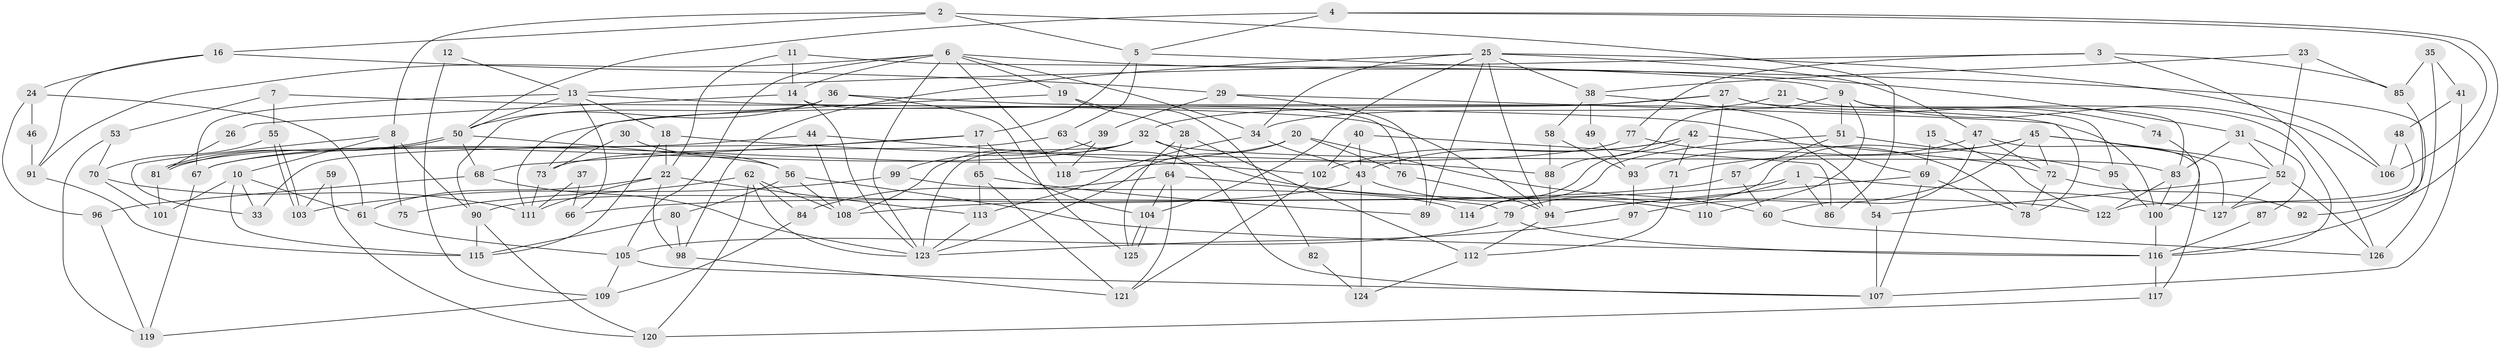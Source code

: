 // coarse degree distribution, {5: 0.23529411764705882, 3: 0.11764705882352941, 10: 0.0392156862745098, 9: 0.0392156862745098, 7: 0.09803921568627451, 6: 0.1568627450980392, 4: 0.1568627450980392, 8: 0.0784313725490196, 16: 0.0196078431372549, 12: 0.0196078431372549, 15: 0.0196078431372549, 2: 0.0196078431372549}
// Generated by graph-tools (version 1.1) at 2025/37/03/04/25 23:37:13]
// undirected, 127 vertices, 254 edges
graph export_dot {
  node [color=gray90,style=filled];
  1;
  2;
  3;
  4;
  5;
  6;
  7;
  8;
  9;
  10;
  11;
  12;
  13;
  14;
  15;
  16;
  17;
  18;
  19;
  20;
  21;
  22;
  23;
  24;
  25;
  26;
  27;
  28;
  29;
  30;
  31;
  32;
  33;
  34;
  35;
  36;
  37;
  38;
  39;
  40;
  41;
  42;
  43;
  44;
  45;
  46;
  47;
  48;
  49;
  50;
  51;
  52;
  53;
  54;
  55;
  56;
  57;
  58;
  59;
  60;
  61;
  62;
  63;
  64;
  65;
  66;
  67;
  68;
  69;
  70;
  71;
  72;
  73;
  74;
  75;
  76;
  77;
  78;
  79;
  80;
  81;
  82;
  83;
  84;
  85;
  86;
  87;
  88;
  89;
  90;
  91;
  92;
  93;
  94;
  95;
  96;
  97;
  98;
  99;
  100;
  101;
  102;
  103;
  104;
  105;
  106;
  107;
  108;
  109;
  110;
  111;
  112;
  113;
  114;
  115;
  116;
  117;
  118;
  119;
  120;
  121;
  122;
  123;
  124;
  125;
  126;
  127;
  1 -- 108;
  1 -- 94;
  1 -- 86;
  1 -- 127;
  2 -- 16;
  2 -- 5;
  2 -- 8;
  2 -- 86;
  3 -- 85;
  3 -- 13;
  3 -- 77;
  3 -- 126;
  4 -- 106;
  4 -- 50;
  4 -- 5;
  4 -- 92;
  5 -- 17;
  5 -- 9;
  5 -- 63;
  6 -- 34;
  6 -- 123;
  6 -- 14;
  6 -- 19;
  6 -- 31;
  6 -- 91;
  6 -- 105;
  6 -- 118;
  7 -- 53;
  7 -- 55;
  7 -- 94;
  8 -- 10;
  8 -- 33;
  8 -- 75;
  8 -- 90;
  9 -- 110;
  9 -- 51;
  9 -- 83;
  9 -- 88;
  9 -- 106;
  10 -- 115;
  10 -- 33;
  10 -- 61;
  10 -- 101;
  11 -- 14;
  11 -- 116;
  11 -- 22;
  12 -- 13;
  12 -- 109;
  13 -- 18;
  13 -- 54;
  13 -- 50;
  13 -- 66;
  13 -- 67;
  14 -- 123;
  14 -- 26;
  14 -- 76;
  15 -- 122;
  15 -- 69;
  16 -- 29;
  16 -- 91;
  16 -- 24;
  17 -- 104;
  17 -- 68;
  17 -- 33;
  17 -- 65;
  18 -- 115;
  18 -- 22;
  18 -- 88;
  19 -- 28;
  19 -- 73;
  19 -- 82;
  20 -- 76;
  20 -- 67;
  20 -- 60;
  20 -- 123;
  21 -- 116;
  21 -- 34;
  22 -- 61;
  22 -- 98;
  22 -- 111;
  22 -- 113;
  23 -- 38;
  23 -- 52;
  23 -- 85;
  24 -- 61;
  24 -- 46;
  24 -- 96;
  25 -- 94;
  25 -- 104;
  25 -- 34;
  25 -- 38;
  25 -- 47;
  25 -- 89;
  25 -- 98;
  25 -- 106;
  26 -- 81;
  27 -- 111;
  27 -- 32;
  27 -- 74;
  27 -- 95;
  27 -- 110;
  28 -- 64;
  28 -- 125;
  28 -- 112;
  29 -- 89;
  29 -- 78;
  29 -- 39;
  30 -- 73;
  30 -- 56;
  31 -- 83;
  31 -- 52;
  31 -- 87;
  32 -- 123;
  32 -- 108;
  32 -- 81;
  32 -- 83;
  32 -- 122;
  34 -- 113;
  34 -- 43;
  35 -- 126;
  35 -- 85;
  35 -- 41;
  36 -- 90;
  36 -- 50;
  36 -- 100;
  36 -- 125;
  37 -- 66;
  37 -- 111;
  38 -- 58;
  38 -- 49;
  38 -- 69;
  39 -- 118;
  39 -- 99;
  40 -- 43;
  40 -- 86;
  40 -- 102;
  41 -- 48;
  41 -- 107;
  42 -- 72;
  42 -- 71;
  42 -- 43;
  42 -- 102;
  42 -- 114;
  43 -- 90;
  43 -- 110;
  43 -- 124;
  44 -- 108;
  44 -- 102;
  44 -- 67;
  45 -- 79;
  45 -- 52;
  45 -- 71;
  45 -- 72;
  45 -- 97;
  45 -- 127;
  46 -- 91;
  47 -- 60;
  47 -- 72;
  47 -- 93;
  47 -- 117;
  48 -- 122;
  48 -- 106;
  49 -- 93;
  50 -- 81;
  50 -- 81;
  50 -- 56;
  50 -- 68;
  51 -- 95;
  51 -- 57;
  51 -- 114;
  52 -- 127;
  52 -- 54;
  52 -- 126;
  53 -- 119;
  53 -- 70;
  54 -- 107;
  55 -- 103;
  55 -- 103;
  55 -- 70;
  56 -- 116;
  56 -- 80;
  56 -- 108;
  57 -- 60;
  57 -- 66;
  58 -- 93;
  58 -- 88;
  59 -- 120;
  59 -- 103;
  60 -- 126;
  61 -- 105;
  62 -- 84;
  62 -- 123;
  62 -- 75;
  62 -- 108;
  62 -- 120;
  63 -- 107;
  63 -- 73;
  64 -- 79;
  64 -- 121;
  64 -- 84;
  64 -- 104;
  65 -- 121;
  65 -- 89;
  65 -- 113;
  67 -- 119;
  68 -- 123;
  68 -- 96;
  69 -- 94;
  69 -- 78;
  69 -- 107;
  70 -- 101;
  70 -- 111;
  71 -- 112;
  72 -- 78;
  72 -- 92;
  73 -- 111;
  74 -- 100;
  76 -- 94;
  77 -- 78;
  77 -- 118;
  79 -- 105;
  79 -- 116;
  80 -- 98;
  80 -- 115;
  81 -- 101;
  82 -- 124;
  83 -- 100;
  83 -- 122;
  84 -- 109;
  85 -- 127;
  87 -- 116;
  88 -- 94;
  90 -- 115;
  90 -- 120;
  91 -- 115;
  93 -- 97;
  94 -- 112;
  95 -- 100;
  96 -- 119;
  97 -- 123;
  98 -- 121;
  99 -- 114;
  99 -- 103;
  100 -- 116;
  102 -- 121;
  104 -- 125;
  104 -- 125;
  105 -- 107;
  105 -- 109;
  109 -- 119;
  112 -- 124;
  113 -- 123;
  116 -- 117;
  117 -- 120;
}
